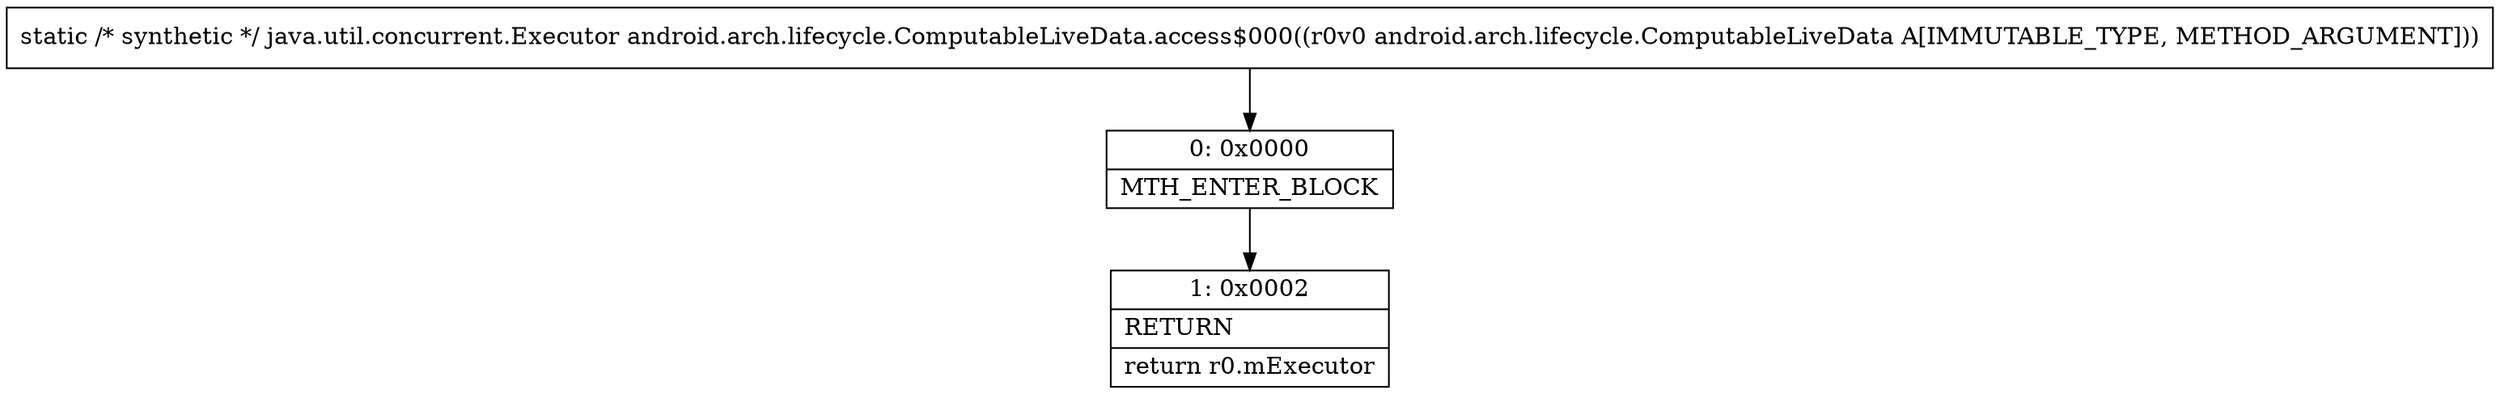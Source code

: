 digraph "CFG forandroid.arch.lifecycle.ComputableLiveData.access$000(Landroid\/arch\/lifecycle\/ComputableLiveData;)Ljava\/util\/concurrent\/Executor;" {
Node_0 [shape=record,label="{0\:\ 0x0000|MTH_ENTER_BLOCK\l}"];
Node_1 [shape=record,label="{1\:\ 0x0002|RETURN\l|return r0.mExecutor\l}"];
MethodNode[shape=record,label="{static \/* synthetic *\/ java.util.concurrent.Executor android.arch.lifecycle.ComputableLiveData.access$000((r0v0 android.arch.lifecycle.ComputableLiveData A[IMMUTABLE_TYPE, METHOD_ARGUMENT])) }"];
MethodNode -> Node_0;
Node_0 -> Node_1;
}

